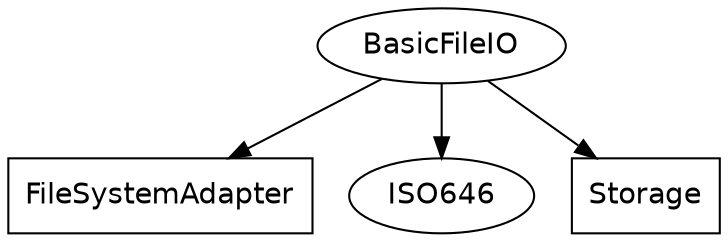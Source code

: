 digraph BasicFileIODep {
  node [fontname=helvetica];
  
  BasicFileIO -> {
    FileSystemAdapter ISO646 Storage
  };
  
  FileSystemAdapter [shape=box];
  
  ISO646; /* no dependencies */
  
  Storage [shape=box]; /* stdlib */
    
} /* BasicFileIODep */